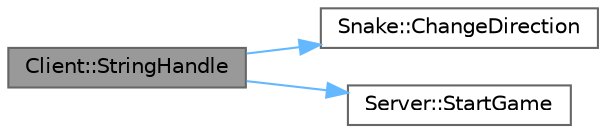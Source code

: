 digraph "Client::StringHandle"
{
 // LATEX_PDF_SIZE
  bgcolor="transparent";
  edge [fontname=Helvetica,fontsize=10,labelfontname=Helvetica,labelfontsize=10];
  node [fontname=Helvetica,fontsize=10,shape=box,height=0.2,width=0.4];
  rankdir="LR";
  Node1 [id="Node000001",label="Client::StringHandle",height=0.2,width=0.4,color="gray40", fillcolor="grey60", style="filled", fontcolor="black",tooltip="Обрабатывает строку, полученную от клиента."];
  Node1 -> Node2 [id="edge1_Node000001_Node000002",color="steelblue1",style="solid",tooltip=" "];
  Node2 [id="Node000002",label="Snake::ChangeDirection",height=0.2,width=0.4,color="grey40", fillcolor="white", style="filled",URL="$class_snake.html#ab4171e8ccbfab748eef9e3b4d7d8ea17",tooltip="Изменяет направление движения змеи."];
  Node1 -> Node3 [id="edge2_Node000001_Node000003",color="steelblue1",style="solid",tooltip=" "];
  Node3 [id="Node000003",label="Server::StartGame",height=0.2,width=0.4,color="grey40", fillcolor="white", style="filled",URL="$class_server.html#afe6c13a6d4c5b5d2a2fb9f4a750a16ba",tooltip="Начинает игру."];
}
